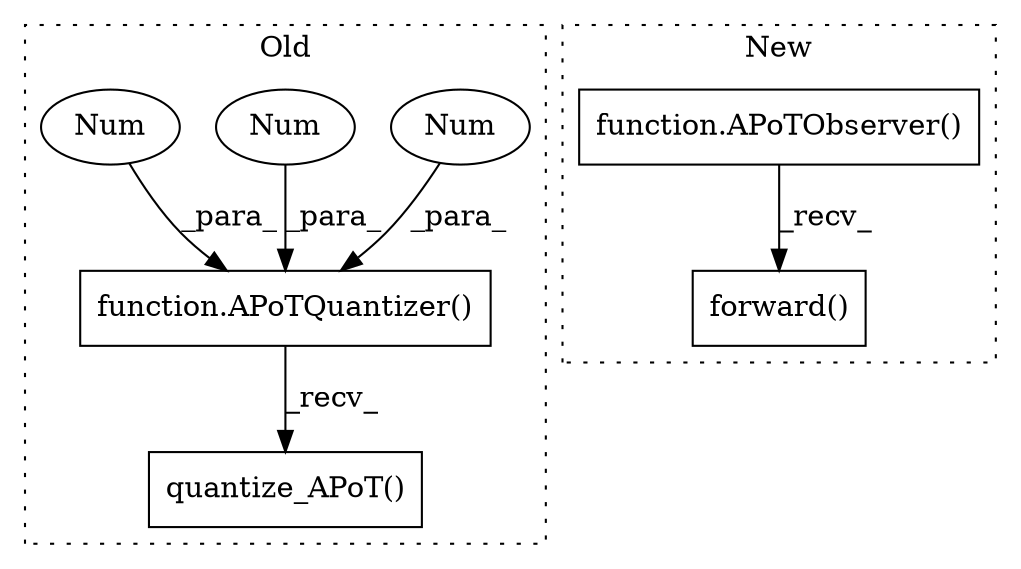 digraph G {
subgraph cluster0 {
1 [label="quantize_APoT()" a="75" s="2498" l="56" shape="box"];
3 [label="function.APoTQuantizer()" a="75" s="2404,2434" l="14,1" shape="box"];
4 [label="Num" a="76" s="2421" l="1" shape="ellipse"];
5 [label="Num" a="76" s="2418" l="1" shape="ellipse"];
6 [label="Num" a="76" s="2424" l="3" shape="ellipse"];
label = "Old";
style="dotted";
}
subgraph cluster1 {
2 [label="function.APoTObserver()" a="75" s="2809" l="22" shape="box"];
7 [label="forward()" a="75" s="2840,2872" l="17,1" shape="box"];
label = "New";
style="dotted";
}
2 -> 7 [label="_recv_"];
3 -> 1 [label="_recv_"];
4 -> 3 [label="_para_"];
5 -> 3 [label="_para_"];
6 -> 3 [label="_para_"];
}